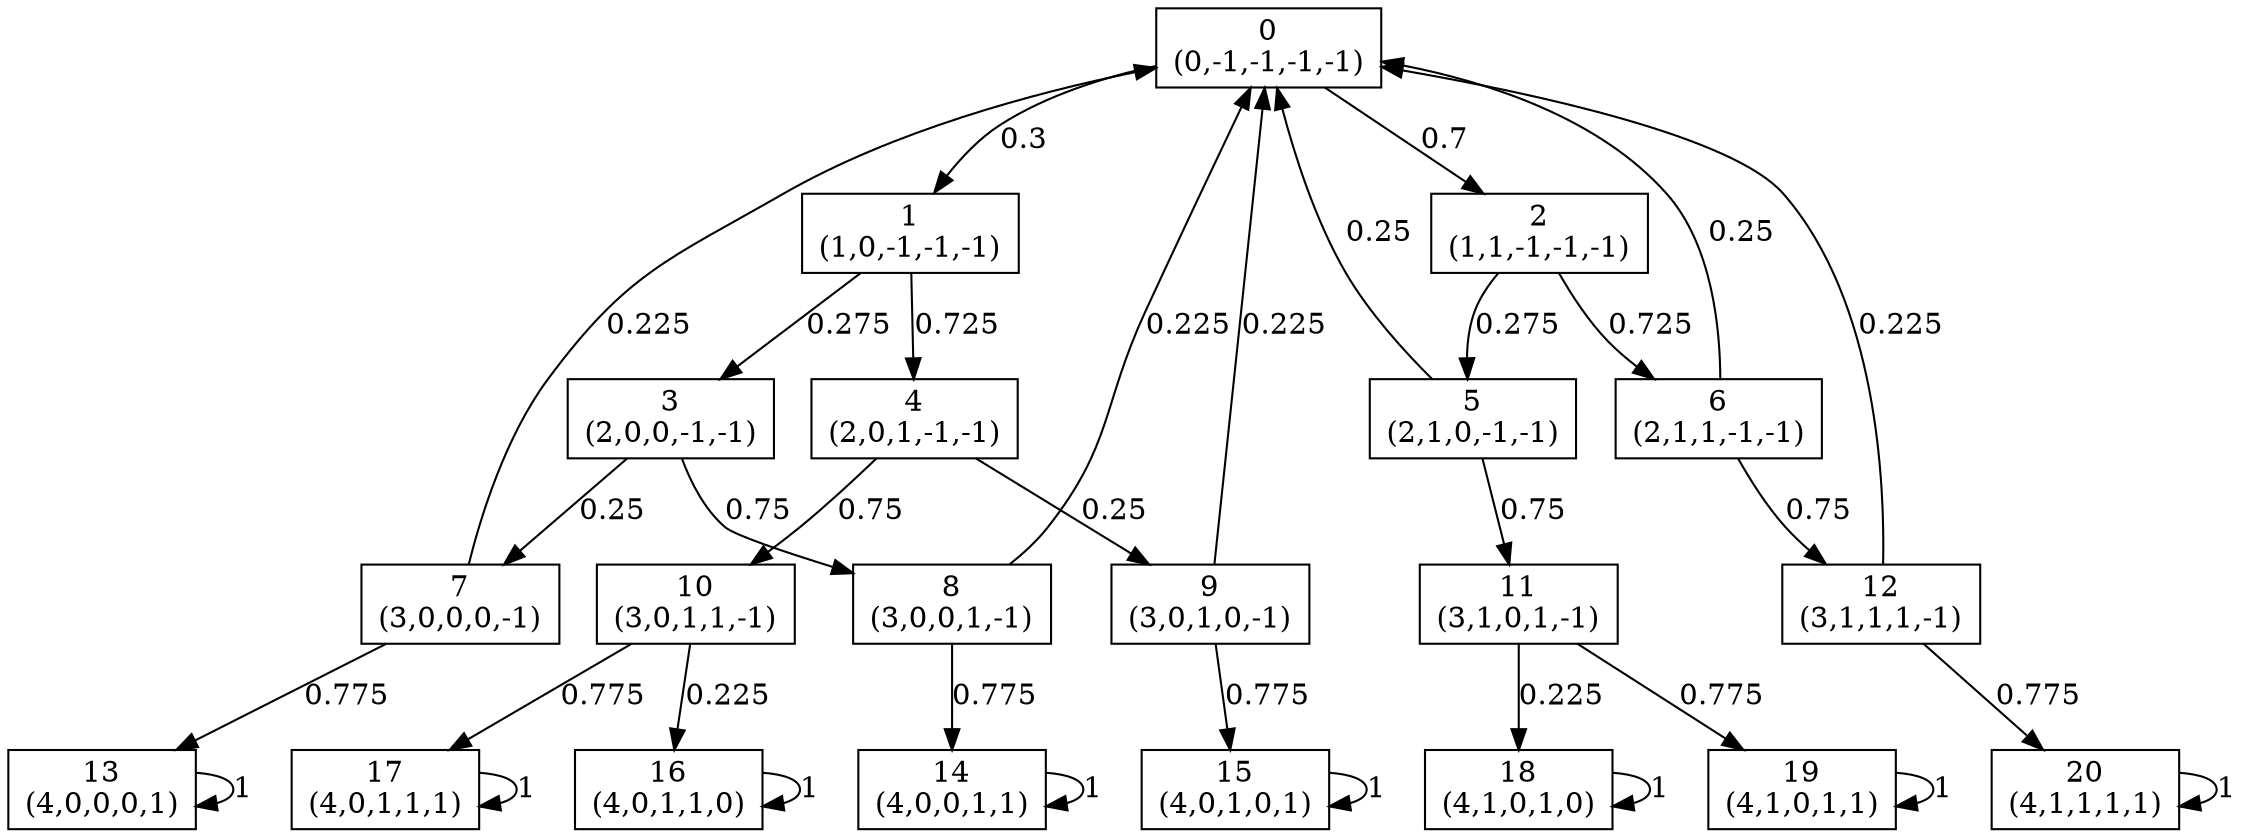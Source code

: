 digraph P {
node [shape=box];
0 -> 1 [ label="0.3" ];
0 -> 2 [ label="0.7" ];
1 -> 3 [ label="0.275" ];
1 -> 4 [ label="0.725" ];
2 -> 5 [ label="0.275" ];
2 -> 6 [ label="0.725" ];
3 -> 7 [ label="0.25" ];
3 -> 8 [ label="0.75" ];
4 -> 9 [ label="0.25" ];
4 -> 10 [ label="0.75" ];
5 -> 0 [ label="0.25" ];
5 -> 11 [ label="0.75" ];
6 -> 0 [ label="0.25" ];
6 -> 12 [ label="0.75" ];
7 -> 0 [ label="0.225" ];
7 -> 13 [ label="0.775" ];
8 -> 0 [ label="0.225" ];
8 -> 14 [ label="0.775" ];
9 -> 0 [ label="0.225" ];
9 -> 15 [ label="0.775" ];
10 -> 16 [ label="0.225" ];
10 -> 17 [ label="0.775" ];
11 -> 18 [ label="0.225" ];
11 -> 19 [ label="0.775" ];
12 -> 0 [ label="0.225" ];
12 -> 20 [ label="0.775" ];
13 -> 13 [ label="1" ];
14 -> 14 [ label="1" ];
15 -> 15 [ label="1" ];
16 -> 16 [ label="1" ];
17 -> 17 [ label="1" ];
18 -> 18 [ label="1" ];
19 -> 19 [ label="1" ];
20 -> 20 [ label="1" ];
0 [label="0\n(0,-1,-1,-1,-1)"];
1 [label="1\n(1,0,-1,-1,-1)"];
2 [label="2\n(1,1,-1,-1,-1)"];
3 [label="3\n(2,0,0,-1,-1)"];
4 [label="4\n(2,0,1,-1,-1)"];
5 [label="5\n(2,1,0,-1,-1)"];
6 [label="6\n(2,1,1,-1,-1)"];
7 [label="7\n(3,0,0,0,-1)"];
8 [label="8\n(3,0,0,1,-1)"];
9 [label="9\n(3,0,1,0,-1)"];
10 [label="10\n(3,0,1,1,-1)"];
11 [label="11\n(3,1,0,1,-1)"];
12 [label="12\n(3,1,1,1,-1)"];
13 [label="13\n(4,0,0,0,1)"];
14 [label="14\n(4,0,0,1,1)"];
15 [label="15\n(4,0,1,0,1)"];
16 [label="16\n(4,0,1,1,0)"];
17 [label="17\n(4,0,1,1,1)"];
18 [label="18\n(4,1,0,1,0)"];
19 [label="19\n(4,1,0,1,1)"];
20 [label="20\n(4,1,1,1,1)"];
}
